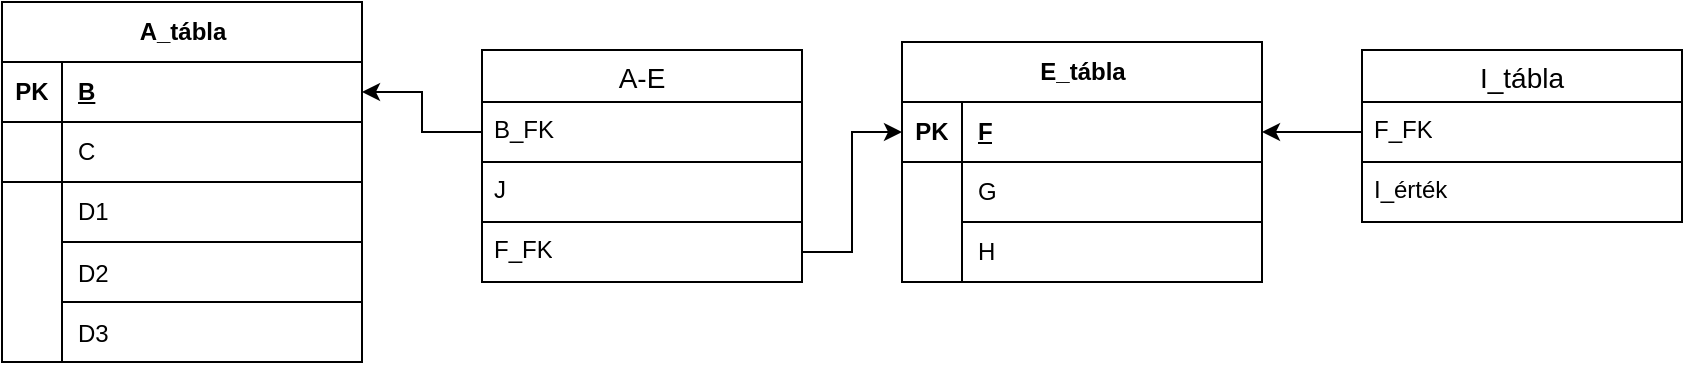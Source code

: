 <mxfile version="26.0.16">
  <diagram name="Page-1" id="twJiqDMbUq5crbXSWFpr">
    <mxGraphModel dx="1050" dy="655" grid="1" gridSize="10" guides="1" tooltips="1" connect="1" arrows="1" fold="1" page="1" pageScale="1" pageWidth="850" pageHeight="1100" math="0" shadow="0">
      <root>
        <mxCell id="0" />
        <mxCell id="1" parent="0" />
        <mxCell id="8ju-Xubp_rEOHozDErCe-93" value="A_tábla" style="shape=table;startSize=30;container=1;collapsible=1;childLayout=tableLayout;fixedRows=1;rowLines=0;fontStyle=1;align=center;resizeLast=1;html=1;" vertex="1" parent="1">
          <mxGeometry x="120" y="130" width="180" height="180" as="geometry" />
        </mxCell>
        <mxCell id="8ju-Xubp_rEOHozDErCe-94" value="" style="shape=tableRow;horizontal=0;startSize=0;swimlaneHead=0;swimlaneBody=0;fillColor=none;collapsible=0;dropTarget=0;points=[[0,0.5],[1,0.5]];portConstraint=eastwest;top=0;left=0;right=0;bottom=1;" vertex="1" parent="8ju-Xubp_rEOHozDErCe-93">
          <mxGeometry y="30" width="180" height="30" as="geometry" />
        </mxCell>
        <mxCell id="8ju-Xubp_rEOHozDErCe-95" value="PK" style="shape=partialRectangle;connectable=0;fillColor=none;top=0;left=0;bottom=0;right=0;fontStyle=1;overflow=hidden;whiteSpace=wrap;html=1;" vertex="1" parent="8ju-Xubp_rEOHozDErCe-94">
          <mxGeometry width="30" height="30" as="geometry">
            <mxRectangle width="30" height="30" as="alternateBounds" />
          </mxGeometry>
        </mxCell>
        <mxCell id="8ju-Xubp_rEOHozDErCe-96" value="B" style="shape=partialRectangle;connectable=0;fillColor=none;top=0;left=0;bottom=0;right=0;align=left;spacingLeft=6;fontStyle=5;overflow=hidden;whiteSpace=wrap;html=1;" vertex="1" parent="8ju-Xubp_rEOHozDErCe-94">
          <mxGeometry x="30" width="150" height="30" as="geometry">
            <mxRectangle width="150" height="30" as="alternateBounds" />
          </mxGeometry>
        </mxCell>
        <mxCell id="8ju-Xubp_rEOHozDErCe-97" value="" style="shape=tableRow;horizontal=0;startSize=0;swimlaneHead=0;swimlaneBody=0;fillColor=none;collapsible=0;dropTarget=0;points=[[0,0.5],[1,0.5]];portConstraint=eastwest;top=0;left=0;right=0;bottom=1;" vertex="1" parent="8ju-Xubp_rEOHozDErCe-93">
          <mxGeometry y="60" width="180" height="30" as="geometry" />
        </mxCell>
        <mxCell id="8ju-Xubp_rEOHozDErCe-98" value="" style="shape=partialRectangle;connectable=0;fillColor=none;top=0;left=0;bottom=0;right=0;editable=1;overflow=hidden;whiteSpace=wrap;html=1;" vertex="1" parent="8ju-Xubp_rEOHozDErCe-97">
          <mxGeometry width="30" height="30" as="geometry">
            <mxRectangle width="30" height="30" as="alternateBounds" />
          </mxGeometry>
        </mxCell>
        <mxCell id="8ju-Xubp_rEOHozDErCe-99" value="C" style="shape=partialRectangle;connectable=0;fillColor=none;top=0;left=0;bottom=0;right=0;align=left;spacingLeft=6;overflow=hidden;whiteSpace=wrap;html=1;strokeColor=default;" vertex="1" parent="8ju-Xubp_rEOHozDErCe-97">
          <mxGeometry x="30" width="150" height="30" as="geometry">
            <mxRectangle width="150" height="30" as="alternateBounds" />
          </mxGeometry>
        </mxCell>
        <mxCell id="8ju-Xubp_rEOHozDErCe-100" value="" style="shape=tableRow;horizontal=0;startSize=0;swimlaneHead=0;swimlaneBody=0;fillColor=none;collapsible=0;dropTarget=0;points=[[0,0.5],[1,0.5]];portConstraint=eastwest;top=0;left=0;right=0;bottom=0;" vertex="1" parent="8ju-Xubp_rEOHozDErCe-93">
          <mxGeometry y="90" width="180" height="30" as="geometry" />
        </mxCell>
        <mxCell id="8ju-Xubp_rEOHozDErCe-101" value="" style="shape=partialRectangle;connectable=0;fillColor=none;top=0;left=0;bottom=0;right=0;editable=1;overflow=hidden;whiteSpace=wrap;html=1;" vertex="1" parent="8ju-Xubp_rEOHozDErCe-100">
          <mxGeometry width="30" height="30" as="geometry">
            <mxRectangle width="30" height="30" as="alternateBounds" />
          </mxGeometry>
        </mxCell>
        <mxCell id="8ju-Xubp_rEOHozDErCe-102" value="D1" style="shape=partialRectangle;connectable=0;fillColor=none;top=0;left=0;bottom=1;right=0;align=left;spacingLeft=6;overflow=hidden;whiteSpace=wrap;html=1;" vertex="1" parent="8ju-Xubp_rEOHozDErCe-100">
          <mxGeometry x="30" width="150" height="30" as="geometry">
            <mxRectangle width="150" height="30" as="alternateBounds" />
          </mxGeometry>
        </mxCell>
        <mxCell id="8ju-Xubp_rEOHozDErCe-111" value="" style="shape=tableRow;horizontal=0;startSize=0;swimlaneHead=0;swimlaneBody=0;fillColor=none;collapsible=0;dropTarget=0;points=[[0,0.5],[1,0.5]];portConstraint=eastwest;top=0;left=0;right=0;bottom=0;" vertex="1" parent="8ju-Xubp_rEOHozDErCe-93">
          <mxGeometry y="120" width="180" height="30" as="geometry" />
        </mxCell>
        <mxCell id="8ju-Xubp_rEOHozDErCe-112" value="" style="shape=partialRectangle;connectable=0;fillColor=none;top=0;left=0;bottom=0;right=0;editable=1;overflow=hidden;" vertex="1" parent="8ju-Xubp_rEOHozDErCe-111">
          <mxGeometry width="30" height="30" as="geometry">
            <mxRectangle width="30" height="30" as="alternateBounds" />
          </mxGeometry>
        </mxCell>
        <mxCell id="8ju-Xubp_rEOHozDErCe-113" value="D2" style="shape=partialRectangle;connectable=0;fillColor=none;top=0;left=0;bottom=1;right=0;align=left;spacingLeft=6;overflow=hidden;" vertex="1" parent="8ju-Xubp_rEOHozDErCe-111">
          <mxGeometry x="30" width="150" height="30" as="geometry">
            <mxRectangle width="150" height="30" as="alternateBounds" />
          </mxGeometry>
        </mxCell>
        <mxCell id="8ju-Xubp_rEOHozDErCe-107" value="" style="shape=tableRow;horizontal=0;startSize=0;swimlaneHead=0;swimlaneBody=0;fillColor=none;collapsible=0;dropTarget=0;points=[[0,0.5],[1,0.5]];portConstraint=eastwest;top=0;left=0;right=0;bottom=0;" vertex="1" parent="8ju-Xubp_rEOHozDErCe-93">
          <mxGeometry y="150" width="180" height="30" as="geometry" />
        </mxCell>
        <mxCell id="8ju-Xubp_rEOHozDErCe-108" value="" style="shape=partialRectangle;connectable=0;fillColor=none;top=0;left=0;bottom=0;right=0;editable=1;overflow=hidden;" vertex="1" parent="8ju-Xubp_rEOHozDErCe-107">
          <mxGeometry width="30" height="30" as="geometry">
            <mxRectangle width="30" height="30" as="alternateBounds" />
          </mxGeometry>
        </mxCell>
        <mxCell id="8ju-Xubp_rEOHozDErCe-109" value="D3" style="shape=partialRectangle;connectable=0;fillColor=none;top=0;left=0;bottom=0;right=0;align=left;spacingLeft=6;overflow=hidden;" vertex="1" parent="8ju-Xubp_rEOHozDErCe-107">
          <mxGeometry x="30" width="150" height="30" as="geometry">
            <mxRectangle width="150" height="30" as="alternateBounds" />
          </mxGeometry>
        </mxCell>
        <mxCell id="8ju-Xubp_rEOHozDErCe-127" value="A-E" style="swimlane;fontStyle=0;childLayout=stackLayout;horizontal=1;startSize=26;horizontalStack=0;resizeParent=1;resizeParentMax=0;resizeLast=0;collapsible=1;marginBottom=0;align=center;fontSize=14;strokeColor=default;" vertex="1" parent="1">
          <mxGeometry x="360" y="154" width="160" height="116" as="geometry" />
        </mxCell>
        <mxCell id="8ju-Xubp_rEOHozDErCe-128" value="B_FK" style="text;strokeColor=default;fillColor=none;spacingLeft=4;spacingRight=4;overflow=hidden;rotatable=0;points=[[0,0.5],[1,0.5]];portConstraint=eastwest;fontSize=12;whiteSpace=wrap;html=1;" vertex="1" parent="8ju-Xubp_rEOHozDErCe-127">
          <mxGeometry y="26" width="160" height="30" as="geometry" />
        </mxCell>
        <mxCell id="8ju-Xubp_rEOHozDErCe-129" value="J&lt;span style=&quot;white-space: pre;&quot;&gt;&#x9;&lt;/span&gt;" style="text;strokeColor=default;fillColor=none;spacingLeft=4;spacingRight=4;overflow=hidden;rotatable=0;points=[[0,0.5],[1,0.5]];portConstraint=eastwest;fontSize=12;whiteSpace=wrap;html=1;" vertex="1" parent="8ju-Xubp_rEOHozDErCe-127">
          <mxGeometry y="56" width="160" height="30" as="geometry" />
        </mxCell>
        <mxCell id="8ju-Xubp_rEOHozDErCe-130" value="F_FK" style="text;strokeColor=none;fillColor=none;spacingLeft=4;spacingRight=4;overflow=hidden;rotatable=0;points=[[0,0.5],[1,0.5]];portConstraint=eastwest;fontSize=12;whiteSpace=wrap;html=1;" vertex="1" parent="8ju-Xubp_rEOHozDErCe-127">
          <mxGeometry y="86" width="160" height="30" as="geometry" />
        </mxCell>
        <mxCell id="8ju-Xubp_rEOHozDErCe-131" value="E_tábla" style="shape=table;startSize=30;container=1;collapsible=1;childLayout=tableLayout;fixedRows=1;rowLines=0;fontStyle=1;align=center;resizeLast=1;html=1;" vertex="1" parent="1">
          <mxGeometry x="570" y="150" width="180" height="120" as="geometry" />
        </mxCell>
        <mxCell id="8ju-Xubp_rEOHozDErCe-132" value="" style="shape=tableRow;horizontal=0;startSize=0;swimlaneHead=0;swimlaneBody=0;fillColor=none;collapsible=0;dropTarget=0;points=[[0,0.5],[1,0.5]];portConstraint=eastwest;top=0;left=0;right=0;bottom=1;" vertex="1" parent="8ju-Xubp_rEOHozDErCe-131">
          <mxGeometry y="30" width="180" height="30" as="geometry" />
        </mxCell>
        <mxCell id="8ju-Xubp_rEOHozDErCe-133" value="PK" style="shape=partialRectangle;connectable=0;fillColor=none;top=0;left=0;bottom=0;right=0;fontStyle=1;overflow=hidden;whiteSpace=wrap;html=1;" vertex="1" parent="8ju-Xubp_rEOHozDErCe-132">
          <mxGeometry width="30" height="30" as="geometry">
            <mxRectangle width="30" height="30" as="alternateBounds" />
          </mxGeometry>
        </mxCell>
        <mxCell id="8ju-Xubp_rEOHozDErCe-134" value="F" style="shape=partialRectangle;connectable=0;fillColor=none;top=0;left=0;bottom=0;right=0;align=left;spacingLeft=6;fontStyle=5;overflow=hidden;whiteSpace=wrap;html=1;" vertex="1" parent="8ju-Xubp_rEOHozDErCe-132">
          <mxGeometry x="30" width="150" height="30" as="geometry">
            <mxRectangle width="150" height="30" as="alternateBounds" />
          </mxGeometry>
        </mxCell>
        <mxCell id="8ju-Xubp_rEOHozDErCe-135" value="" style="shape=tableRow;horizontal=0;startSize=0;swimlaneHead=0;swimlaneBody=0;fillColor=none;collapsible=0;dropTarget=0;points=[[0,0.5],[1,0.5]];portConstraint=eastwest;top=0;left=0;right=0;bottom=0;" vertex="1" parent="8ju-Xubp_rEOHozDErCe-131">
          <mxGeometry y="60" width="180" height="30" as="geometry" />
        </mxCell>
        <mxCell id="8ju-Xubp_rEOHozDErCe-136" value="" style="shape=partialRectangle;connectable=0;fillColor=none;top=0;left=0;bottom=0;right=0;editable=1;overflow=hidden;whiteSpace=wrap;html=1;" vertex="1" parent="8ju-Xubp_rEOHozDErCe-135">
          <mxGeometry width="30" height="30" as="geometry">
            <mxRectangle width="30" height="30" as="alternateBounds" />
          </mxGeometry>
        </mxCell>
        <mxCell id="8ju-Xubp_rEOHozDErCe-137" value="G" style="shape=partialRectangle;connectable=0;fillColor=none;top=0;left=0;bottom=1;right=0;align=left;spacingLeft=6;overflow=hidden;whiteSpace=wrap;html=1;strokeColor=default;" vertex="1" parent="8ju-Xubp_rEOHozDErCe-135">
          <mxGeometry x="30" width="150" height="30" as="geometry">
            <mxRectangle width="150" height="30" as="alternateBounds" />
          </mxGeometry>
        </mxCell>
        <mxCell id="8ju-Xubp_rEOHozDErCe-138" value="" style="shape=tableRow;horizontal=0;startSize=0;swimlaneHead=0;swimlaneBody=0;fillColor=none;collapsible=0;dropTarget=0;points=[[0,0.5],[1,0.5]];portConstraint=eastwest;top=0;left=0;right=0;bottom=0;" vertex="1" parent="8ju-Xubp_rEOHozDErCe-131">
          <mxGeometry y="90" width="180" height="30" as="geometry" />
        </mxCell>
        <mxCell id="8ju-Xubp_rEOHozDErCe-139" value="" style="shape=partialRectangle;connectable=0;fillColor=none;top=0;left=0;bottom=0;right=0;editable=1;overflow=hidden;whiteSpace=wrap;html=1;" vertex="1" parent="8ju-Xubp_rEOHozDErCe-138">
          <mxGeometry width="30" height="30" as="geometry">
            <mxRectangle width="30" height="30" as="alternateBounds" />
          </mxGeometry>
        </mxCell>
        <mxCell id="8ju-Xubp_rEOHozDErCe-140" value="H" style="shape=partialRectangle;connectable=0;fillColor=none;top=0;left=0;bottom=0;right=0;align=left;spacingLeft=6;overflow=hidden;whiteSpace=wrap;html=1;" vertex="1" parent="8ju-Xubp_rEOHozDErCe-138">
          <mxGeometry x="30" width="150" height="30" as="geometry">
            <mxRectangle width="150" height="30" as="alternateBounds" />
          </mxGeometry>
        </mxCell>
        <mxCell id="8ju-Xubp_rEOHozDErCe-144" value="I_tábla" style="swimlane;fontStyle=0;childLayout=stackLayout;horizontal=1;startSize=26;horizontalStack=0;resizeParent=1;resizeParentMax=0;resizeLast=0;collapsible=1;marginBottom=0;align=center;fontSize=14;" vertex="1" parent="1">
          <mxGeometry x="800" y="154" width="160" height="86" as="geometry" />
        </mxCell>
        <mxCell id="8ju-Xubp_rEOHozDErCe-145" value="&lt;div&gt;F_FK&lt;/div&gt;&lt;div&gt;&lt;br&gt;&lt;/div&gt;" style="text;strokeColor=default;fillColor=none;spacingLeft=4;spacingRight=4;overflow=hidden;rotatable=0;points=[[0,0.5],[1,0.5]];portConstraint=eastwest;fontSize=12;whiteSpace=wrap;html=1;" vertex="1" parent="8ju-Xubp_rEOHozDErCe-144">
          <mxGeometry y="26" width="160" height="30" as="geometry" />
        </mxCell>
        <mxCell id="8ju-Xubp_rEOHozDErCe-146" value="I_érték" style="text;strokeColor=none;fillColor=none;spacingLeft=4;spacingRight=4;overflow=hidden;rotatable=0;points=[[0,0.5],[1,0.5]];portConstraint=eastwest;fontSize=12;whiteSpace=wrap;html=1;" vertex="1" parent="8ju-Xubp_rEOHozDErCe-144">
          <mxGeometry y="56" width="160" height="30" as="geometry" />
        </mxCell>
        <mxCell id="8ju-Xubp_rEOHozDErCe-149" style="edgeStyle=orthogonalEdgeStyle;rounded=0;orthogonalLoop=1;jettySize=auto;html=1;exitX=1;exitY=0.5;exitDx=0;exitDy=0;entryX=0;entryY=0.5;entryDx=0;entryDy=0;" edge="1" parent="1" source="8ju-Xubp_rEOHozDErCe-130" target="8ju-Xubp_rEOHozDErCe-132">
          <mxGeometry relative="1" as="geometry" />
        </mxCell>
        <mxCell id="8ju-Xubp_rEOHozDErCe-151" style="edgeStyle=orthogonalEdgeStyle;rounded=0;orthogonalLoop=1;jettySize=auto;html=1;exitX=0;exitY=0.5;exitDx=0;exitDy=0;entryX=1;entryY=0.5;entryDx=0;entryDy=0;" edge="1" parent="1" source="8ju-Xubp_rEOHozDErCe-128" target="8ju-Xubp_rEOHozDErCe-94">
          <mxGeometry relative="1" as="geometry" />
        </mxCell>
        <mxCell id="8ju-Xubp_rEOHozDErCe-152" style="edgeStyle=orthogonalEdgeStyle;rounded=0;orthogonalLoop=1;jettySize=auto;html=1;exitX=0;exitY=0.5;exitDx=0;exitDy=0;entryX=1;entryY=0.5;entryDx=0;entryDy=0;" edge="1" parent="1" source="8ju-Xubp_rEOHozDErCe-145" target="8ju-Xubp_rEOHozDErCe-132">
          <mxGeometry relative="1" as="geometry" />
        </mxCell>
      </root>
    </mxGraphModel>
  </diagram>
</mxfile>
